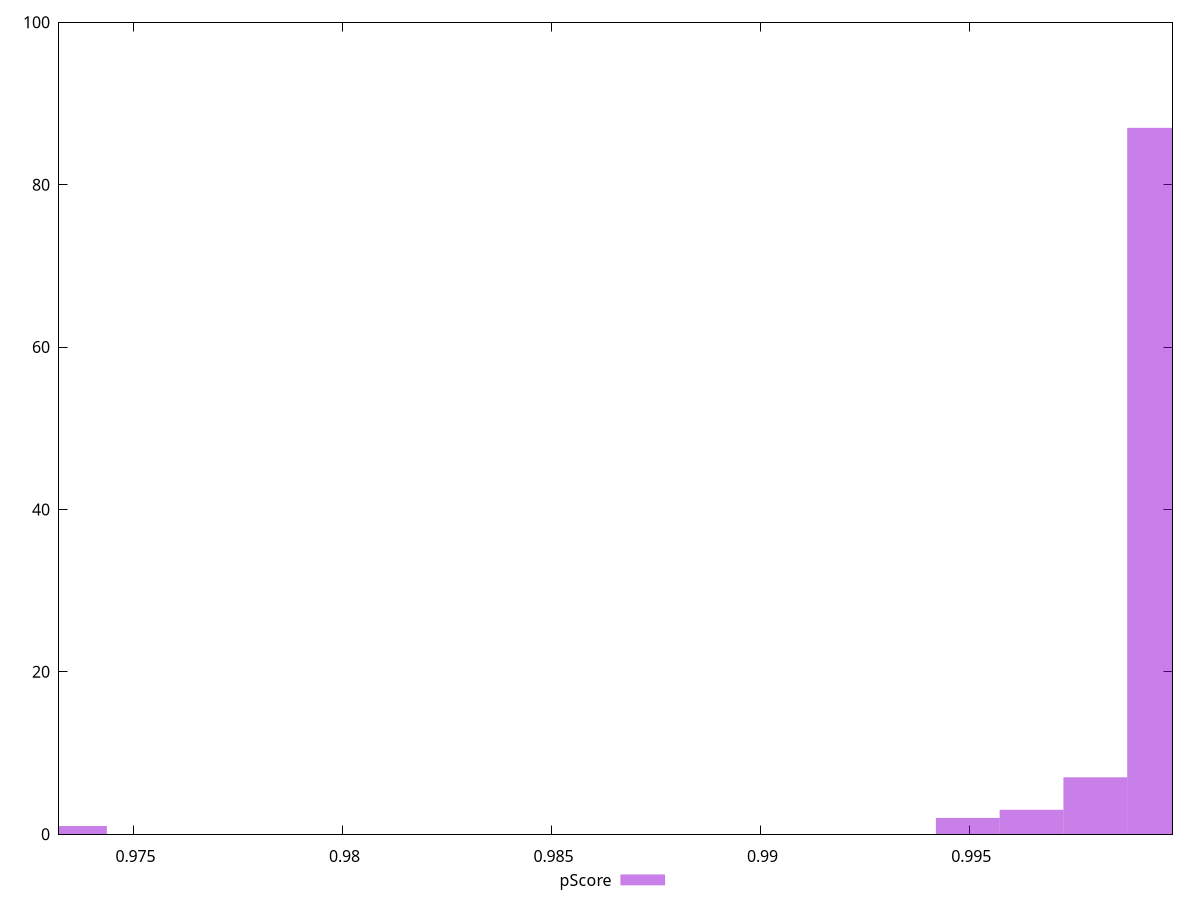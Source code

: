 reset

$pScore <<EOF
0.9995399986730806 87
0.9980139834079309 7
0.9964879681427812 3
0.9949619528776315 2
0.973597739165535 1
EOF

set key outside below
set boxwidth 0.0015260152651497415
set xrange [0.9732158181470703:0.9998608147294183]
set yrange [0:100]
set trange [0:100]
set style fill transparent solid 0.5 noborder
set terminal svg size 640, 490 enhanced background rgb 'white'
set output "report_00025_2021-02-22T21:38:55.199Z/mainthread-work-breakdown/samples/pages+cached+noadtech+nomedia+nocss/pScore/histogram.svg"

plot $pScore title "pScore" with boxes

reset
